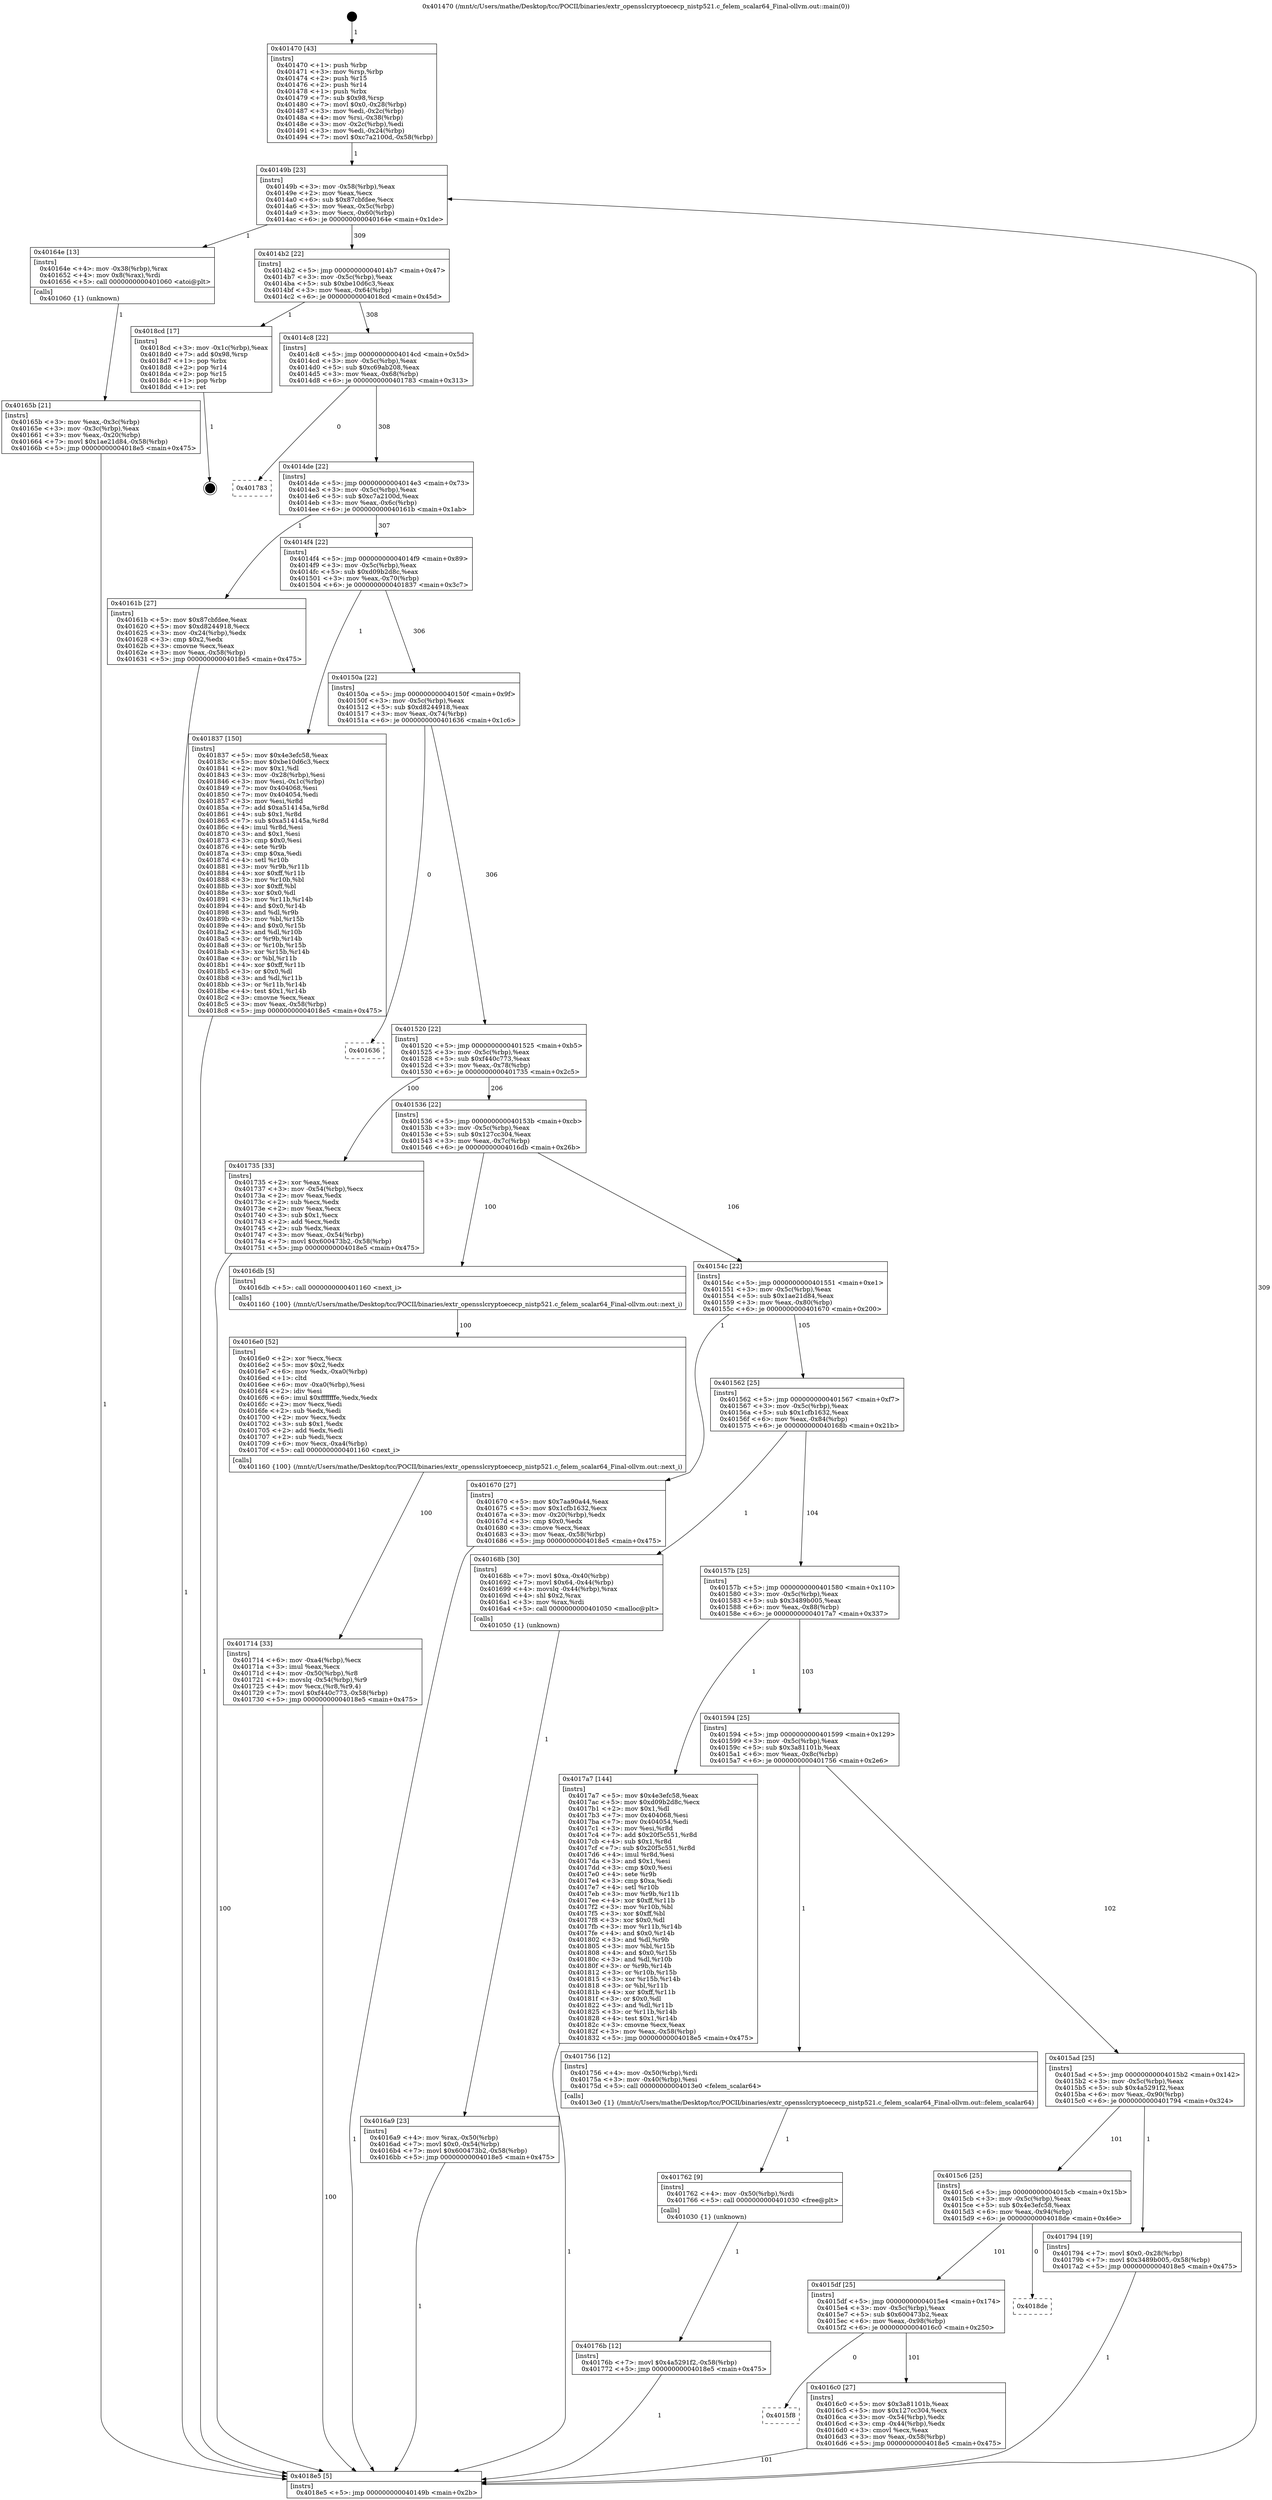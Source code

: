digraph "0x401470" {
  label = "0x401470 (/mnt/c/Users/mathe/Desktop/tcc/POCII/binaries/extr_opensslcryptoececp_nistp521.c_felem_scalar64_Final-ollvm.out::main(0))"
  labelloc = "t"
  node[shape=record]

  Entry [label="",width=0.3,height=0.3,shape=circle,fillcolor=black,style=filled]
  "0x40149b" [label="{
     0x40149b [23]\l
     | [instrs]\l
     &nbsp;&nbsp;0x40149b \<+3\>: mov -0x58(%rbp),%eax\l
     &nbsp;&nbsp;0x40149e \<+2\>: mov %eax,%ecx\l
     &nbsp;&nbsp;0x4014a0 \<+6\>: sub $0x87cbfdee,%ecx\l
     &nbsp;&nbsp;0x4014a6 \<+3\>: mov %eax,-0x5c(%rbp)\l
     &nbsp;&nbsp;0x4014a9 \<+3\>: mov %ecx,-0x60(%rbp)\l
     &nbsp;&nbsp;0x4014ac \<+6\>: je 000000000040164e \<main+0x1de\>\l
  }"]
  "0x40164e" [label="{
     0x40164e [13]\l
     | [instrs]\l
     &nbsp;&nbsp;0x40164e \<+4\>: mov -0x38(%rbp),%rax\l
     &nbsp;&nbsp;0x401652 \<+4\>: mov 0x8(%rax),%rdi\l
     &nbsp;&nbsp;0x401656 \<+5\>: call 0000000000401060 \<atoi@plt\>\l
     | [calls]\l
     &nbsp;&nbsp;0x401060 \{1\} (unknown)\l
  }"]
  "0x4014b2" [label="{
     0x4014b2 [22]\l
     | [instrs]\l
     &nbsp;&nbsp;0x4014b2 \<+5\>: jmp 00000000004014b7 \<main+0x47\>\l
     &nbsp;&nbsp;0x4014b7 \<+3\>: mov -0x5c(%rbp),%eax\l
     &nbsp;&nbsp;0x4014ba \<+5\>: sub $0xbe10d6c3,%eax\l
     &nbsp;&nbsp;0x4014bf \<+3\>: mov %eax,-0x64(%rbp)\l
     &nbsp;&nbsp;0x4014c2 \<+6\>: je 00000000004018cd \<main+0x45d\>\l
  }"]
  Exit [label="",width=0.3,height=0.3,shape=circle,fillcolor=black,style=filled,peripheries=2]
  "0x4018cd" [label="{
     0x4018cd [17]\l
     | [instrs]\l
     &nbsp;&nbsp;0x4018cd \<+3\>: mov -0x1c(%rbp),%eax\l
     &nbsp;&nbsp;0x4018d0 \<+7\>: add $0x98,%rsp\l
     &nbsp;&nbsp;0x4018d7 \<+1\>: pop %rbx\l
     &nbsp;&nbsp;0x4018d8 \<+2\>: pop %r14\l
     &nbsp;&nbsp;0x4018da \<+2\>: pop %r15\l
     &nbsp;&nbsp;0x4018dc \<+1\>: pop %rbp\l
     &nbsp;&nbsp;0x4018dd \<+1\>: ret\l
  }"]
  "0x4014c8" [label="{
     0x4014c8 [22]\l
     | [instrs]\l
     &nbsp;&nbsp;0x4014c8 \<+5\>: jmp 00000000004014cd \<main+0x5d\>\l
     &nbsp;&nbsp;0x4014cd \<+3\>: mov -0x5c(%rbp),%eax\l
     &nbsp;&nbsp;0x4014d0 \<+5\>: sub $0xc69ab208,%eax\l
     &nbsp;&nbsp;0x4014d5 \<+3\>: mov %eax,-0x68(%rbp)\l
     &nbsp;&nbsp;0x4014d8 \<+6\>: je 0000000000401783 \<main+0x313\>\l
  }"]
  "0x40176b" [label="{
     0x40176b [12]\l
     | [instrs]\l
     &nbsp;&nbsp;0x40176b \<+7\>: movl $0x4a5291f2,-0x58(%rbp)\l
     &nbsp;&nbsp;0x401772 \<+5\>: jmp 00000000004018e5 \<main+0x475\>\l
  }"]
  "0x401783" [label="{
     0x401783\l
  }", style=dashed]
  "0x4014de" [label="{
     0x4014de [22]\l
     | [instrs]\l
     &nbsp;&nbsp;0x4014de \<+5\>: jmp 00000000004014e3 \<main+0x73\>\l
     &nbsp;&nbsp;0x4014e3 \<+3\>: mov -0x5c(%rbp),%eax\l
     &nbsp;&nbsp;0x4014e6 \<+5\>: sub $0xc7a2100d,%eax\l
     &nbsp;&nbsp;0x4014eb \<+3\>: mov %eax,-0x6c(%rbp)\l
     &nbsp;&nbsp;0x4014ee \<+6\>: je 000000000040161b \<main+0x1ab\>\l
  }"]
  "0x401762" [label="{
     0x401762 [9]\l
     | [instrs]\l
     &nbsp;&nbsp;0x401762 \<+4\>: mov -0x50(%rbp),%rdi\l
     &nbsp;&nbsp;0x401766 \<+5\>: call 0000000000401030 \<free@plt\>\l
     | [calls]\l
     &nbsp;&nbsp;0x401030 \{1\} (unknown)\l
  }"]
  "0x40161b" [label="{
     0x40161b [27]\l
     | [instrs]\l
     &nbsp;&nbsp;0x40161b \<+5\>: mov $0x87cbfdee,%eax\l
     &nbsp;&nbsp;0x401620 \<+5\>: mov $0xd8244918,%ecx\l
     &nbsp;&nbsp;0x401625 \<+3\>: mov -0x24(%rbp),%edx\l
     &nbsp;&nbsp;0x401628 \<+3\>: cmp $0x2,%edx\l
     &nbsp;&nbsp;0x40162b \<+3\>: cmovne %ecx,%eax\l
     &nbsp;&nbsp;0x40162e \<+3\>: mov %eax,-0x58(%rbp)\l
     &nbsp;&nbsp;0x401631 \<+5\>: jmp 00000000004018e5 \<main+0x475\>\l
  }"]
  "0x4014f4" [label="{
     0x4014f4 [22]\l
     | [instrs]\l
     &nbsp;&nbsp;0x4014f4 \<+5\>: jmp 00000000004014f9 \<main+0x89\>\l
     &nbsp;&nbsp;0x4014f9 \<+3\>: mov -0x5c(%rbp),%eax\l
     &nbsp;&nbsp;0x4014fc \<+5\>: sub $0xd09b2d8c,%eax\l
     &nbsp;&nbsp;0x401501 \<+3\>: mov %eax,-0x70(%rbp)\l
     &nbsp;&nbsp;0x401504 \<+6\>: je 0000000000401837 \<main+0x3c7\>\l
  }"]
  "0x4018e5" [label="{
     0x4018e5 [5]\l
     | [instrs]\l
     &nbsp;&nbsp;0x4018e5 \<+5\>: jmp 000000000040149b \<main+0x2b\>\l
  }"]
  "0x401470" [label="{
     0x401470 [43]\l
     | [instrs]\l
     &nbsp;&nbsp;0x401470 \<+1\>: push %rbp\l
     &nbsp;&nbsp;0x401471 \<+3\>: mov %rsp,%rbp\l
     &nbsp;&nbsp;0x401474 \<+2\>: push %r15\l
     &nbsp;&nbsp;0x401476 \<+2\>: push %r14\l
     &nbsp;&nbsp;0x401478 \<+1\>: push %rbx\l
     &nbsp;&nbsp;0x401479 \<+7\>: sub $0x98,%rsp\l
     &nbsp;&nbsp;0x401480 \<+7\>: movl $0x0,-0x28(%rbp)\l
     &nbsp;&nbsp;0x401487 \<+3\>: mov %edi,-0x2c(%rbp)\l
     &nbsp;&nbsp;0x40148a \<+4\>: mov %rsi,-0x38(%rbp)\l
     &nbsp;&nbsp;0x40148e \<+3\>: mov -0x2c(%rbp),%edi\l
     &nbsp;&nbsp;0x401491 \<+3\>: mov %edi,-0x24(%rbp)\l
     &nbsp;&nbsp;0x401494 \<+7\>: movl $0xc7a2100d,-0x58(%rbp)\l
  }"]
  "0x40165b" [label="{
     0x40165b [21]\l
     | [instrs]\l
     &nbsp;&nbsp;0x40165b \<+3\>: mov %eax,-0x3c(%rbp)\l
     &nbsp;&nbsp;0x40165e \<+3\>: mov -0x3c(%rbp),%eax\l
     &nbsp;&nbsp;0x401661 \<+3\>: mov %eax,-0x20(%rbp)\l
     &nbsp;&nbsp;0x401664 \<+7\>: movl $0x1ae21d84,-0x58(%rbp)\l
     &nbsp;&nbsp;0x40166b \<+5\>: jmp 00000000004018e5 \<main+0x475\>\l
  }"]
  "0x401714" [label="{
     0x401714 [33]\l
     | [instrs]\l
     &nbsp;&nbsp;0x401714 \<+6\>: mov -0xa4(%rbp),%ecx\l
     &nbsp;&nbsp;0x40171a \<+3\>: imul %eax,%ecx\l
     &nbsp;&nbsp;0x40171d \<+4\>: mov -0x50(%rbp),%r8\l
     &nbsp;&nbsp;0x401721 \<+4\>: movslq -0x54(%rbp),%r9\l
     &nbsp;&nbsp;0x401725 \<+4\>: mov %ecx,(%r8,%r9,4)\l
     &nbsp;&nbsp;0x401729 \<+7\>: movl $0xf440c773,-0x58(%rbp)\l
     &nbsp;&nbsp;0x401730 \<+5\>: jmp 00000000004018e5 \<main+0x475\>\l
  }"]
  "0x401837" [label="{
     0x401837 [150]\l
     | [instrs]\l
     &nbsp;&nbsp;0x401837 \<+5\>: mov $0x4e3efc58,%eax\l
     &nbsp;&nbsp;0x40183c \<+5\>: mov $0xbe10d6c3,%ecx\l
     &nbsp;&nbsp;0x401841 \<+2\>: mov $0x1,%dl\l
     &nbsp;&nbsp;0x401843 \<+3\>: mov -0x28(%rbp),%esi\l
     &nbsp;&nbsp;0x401846 \<+3\>: mov %esi,-0x1c(%rbp)\l
     &nbsp;&nbsp;0x401849 \<+7\>: mov 0x404068,%esi\l
     &nbsp;&nbsp;0x401850 \<+7\>: mov 0x404054,%edi\l
     &nbsp;&nbsp;0x401857 \<+3\>: mov %esi,%r8d\l
     &nbsp;&nbsp;0x40185a \<+7\>: add $0xa514145a,%r8d\l
     &nbsp;&nbsp;0x401861 \<+4\>: sub $0x1,%r8d\l
     &nbsp;&nbsp;0x401865 \<+7\>: sub $0xa514145a,%r8d\l
     &nbsp;&nbsp;0x40186c \<+4\>: imul %r8d,%esi\l
     &nbsp;&nbsp;0x401870 \<+3\>: and $0x1,%esi\l
     &nbsp;&nbsp;0x401873 \<+3\>: cmp $0x0,%esi\l
     &nbsp;&nbsp;0x401876 \<+4\>: sete %r9b\l
     &nbsp;&nbsp;0x40187a \<+3\>: cmp $0xa,%edi\l
     &nbsp;&nbsp;0x40187d \<+4\>: setl %r10b\l
     &nbsp;&nbsp;0x401881 \<+3\>: mov %r9b,%r11b\l
     &nbsp;&nbsp;0x401884 \<+4\>: xor $0xff,%r11b\l
     &nbsp;&nbsp;0x401888 \<+3\>: mov %r10b,%bl\l
     &nbsp;&nbsp;0x40188b \<+3\>: xor $0xff,%bl\l
     &nbsp;&nbsp;0x40188e \<+3\>: xor $0x0,%dl\l
     &nbsp;&nbsp;0x401891 \<+3\>: mov %r11b,%r14b\l
     &nbsp;&nbsp;0x401894 \<+4\>: and $0x0,%r14b\l
     &nbsp;&nbsp;0x401898 \<+3\>: and %dl,%r9b\l
     &nbsp;&nbsp;0x40189b \<+3\>: mov %bl,%r15b\l
     &nbsp;&nbsp;0x40189e \<+4\>: and $0x0,%r15b\l
     &nbsp;&nbsp;0x4018a2 \<+3\>: and %dl,%r10b\l
     &nbsp;&nbsp;0x4018a5 \<+3\>: or %r9b,%r14b\l
     &nbsp;&nbsp;0x4018a8 \<+3\>: or %r10b,%r15b\l
     &nbsp;&nbsp;0x4018ab \<+3\>: xor %r15b,%r14b\l
     &nbsp;&nbsp;0x4018ae \<+3\>: or %bl,%r11b\l
     &nbsp;&nbsp;0x4018b1 \<+4\>: xor $0xff,%r11b\l
     &nbsp;&nbsp;0x4018b5 \<+3\>: or $0x0,%dl\l
     &nbsp;&nbsp;0x4018b8 \<+3\>: and %dl,%r11b\l
     &nbsp;&nbsp;0x4018bb \<+3\>: or %r11b,%r14b\l
     &nbsp;&nbsp;0x4018be \<+4\>: test $0x1,%r14b\l
     &nbsp;&nbsp;0x4018c2 \<+3\>: cmovne %ecx,%eax\l
     &nbsp;&nbsp;0x4018c5 \<+3\>: mov %eax,-0x58(%rbp)\l
     &nbsp;&nbsp;0x4018c8 \<+5\>: jmp 00000000004018e5 \<main+0x475\>\l
  }"]
  "0x40150a" [label="{
     0x40150a [22]\l
     | [instrs]\l
     &nbsp;&nbsp;0x40150a \<+5\>: jmp 000000000040150f \<main+0x9f\>\l
     &nbsp;&nbsp;0x40150f \<+3\>: mov -0x5c(%rbp),%eax\l
     &nbsp;&nbsp;0x401512 \<+5\>: sub $0xd8244918,%eax\l
     &nbsp;&nbsp;0x401517 \<+3\>: mov %eax,-0x74(%rbp)\l
     &nbsp;&nbsp;0x40151a \<+6\>: je 0000000000401636 \<main+0x1c6\>\l
  }"]
  "0x4016e0" [label="{
     0x4016e0 [52]\l
     | [instrs]\l
     &nbsp;&nbsp;0x4016e0 \<+2\>: xor %ecx,%ecx\l
     &nbsp;&nbsp;0x4016e2 \<+5\>: mov $0x2,%edx\l
     &nbsp;&nbsp;0x4016e7 \<+6\>: mov %edx,-0xa0(%rbp)\l
     &nbsp;&nbsp;0x4016ed \<+1\>: cltd\l
     &nbsp;&nbsp;0x4016ee \<+6\>: mov -0xa0(%rbp),%esi\l
     &nbsp;&nbsp;0x4016f4 \<+2\>: idiv %esi\l
     &nbsp;&nbsp;0x4016f6 \<+6\>: imul $0xfffffffe,%edx,%edx\l
     &nbsp;&nbsp;0x4016fc \<+2\>: mov %ecx,%edi\l
     &nbsp;&nbsp;0x4016fe \<+2\>: sub %edx,%edi\l
     &nbsp;&nbsp;0x401700 \<+2\>: mov %ecx,%edx\l
     &nbsp;&nbsp;0x401702 \<+3\>: sub $0x1,%edx\l
     &nbsp;&nbsp;0x401705 \<+2\>: add %edx,%edi\l
     &nbsp;&nbsp;0x401707 \<+2\>: sub %edi,%ecx\l
     &nbsp;&nbsp;0x401709 \<+6\>: mov %ecx,-0xa4(%rbp)\l
     &nbsp;&nbsp;0x40170f \<+5\>: call 0000000000401160 \<next_i\>\l
     | [calls]\l
     &nbsp;&nbsp;0x401160 \{100\} (/mnt/c/Users/mathe/Desktop/tcc/POCII/binaries/extr_opensslcryptoececp_nistp521.c_felem_scalar64_Final-ollvm.out::next_i)\l
  }"]
  "0x401636" [label="{
     0x401636\l
  }", style=dashed]
  "0x401520" [label="{
     0x401520 [22]\l
     | [instrs]\l
     &nbsp;&nbsp;0x401520 \<+5\>: jmp 0000000000401525 \<main+0xb5\>\l
     &nbsp;&nbsp;0x401525 \<+3\>: mov -0x5c(%rbp),%eax\l
     &nbsp;&nbsp;0x401528 \<+5\>: sub $0xf440c773,%eax\l
     &nbsp;&nbsp;0x40152d \<+3\>: mov %eax,-0x78(%rbp)\l
     &nbsp;&nbsp;0x401530 \<+6\>: je 0000000000401735 \<main+0x2c5\>\l
  }"]
  "0x4015f8" [label="{
     0x4015f8\l
  }", style=dashed]
  "0x401735" [label="{
     0x401735 [33]\l
     | [instrs]\l
     &nbsp;&nbsp;0x401735 \<+2\>: xor %eax,%eax\l
     &nbsp;&nbsp;0x401737 \<+3\>: mov -0x54(%rbp),%ecx\l
     &nbsp;&nbsp;0x40173a \<+2\>: mov %eax,%edx\l
     &nbsp;&nbsp;0x40173c \<+2\>: sub %ecx,%edx\l
     &nbsp;&nbsp;0x40173e \<+2\>: mov %eax,%ecx\l
     &nbsp;&nbsp;0x401740 \<+3\>: sub $0x1,%ecx\l
     &nbsp;&nbsp;0x401743 \<+2\>: add %ecx,%edx\l
     &nbsp;&nbsp;0x401745 \<+2\>: sub %edx,%eax\l
     &nbsp;&nbsp;0x401747 \<+3\>: mov %eax,-0x54(%rbp)\l
     &nbsp;&nbsp;0x40174a \<+7\>: movl $0x600473b2,-0x58(%rbp)\l
     &nbsp;&nbsp;0x401751 \<+5\>: jmp 00000000004018e5 \<main+0x475\>\l
  }"]
  "0x401536" [label="{
     0x401536 [22]\l
     | [instrs]\l
     &nbsp;&nbsp;0x401536 \<+5\>: jmp 000000000040153b \<main+0xcb\>\l
     &nbsp;&nbsp;0x40153b \<+3\>: mov -0x5c(%rbp),%eax\l
     &nbsp;&nbsp;0x40153e \<+5\>: sub $0x127cc304,%eax\l
     &nbsp;&nbsp;0x401543 \<+3\>: mov %eax,-0x7c(%rbp)\l
     &nbsp;&nbsp;0x401546 \<+6\>: je 00000000004016db \<main+0x26b\>\l
  }"]
  "0x4016c0" [label="{
     0x4016c0 [27]\l
     | [instrs]\l
     &nbsp;&nbsp;0x4016c0 \<+5\>: mov $0x3a81101b,%eax\l
     &nbsp;&nbsp;0x4016c5 \<+5\>: mov $0x127cc304,%ecx\l
     &nbsp;&nbsp;0x4016ca \<+3\>: mov -0x54(%rbp),%edx\l
     &nbsp;&nbsp;0x4016cd \<+3\>: cmp -0x44(%rbp),%edx\l
     &nbsp;&nbsp;0x4016d0 \<+3\>: cmovl %ecx,%eax\l
     &nbsp;&nbsp;0x4016d3 \<+3\>: mov %eax,-0x58(%rbp)\l
     &nbsp;&nbsp;0x4016d6 \<+5\>: jmp 00000000004018e5 \<main+0x475\>\l
  }"]
  "0x4016db" [label="{
     0x4016db [5]\l
     | [instrs]\l
     &nbsp;&nbsp;0x4016db \<+5\>: call 0000000000401160 \<next_i\>\l
     | [calls]\l
     &nbsp;&nbsp;0x401160 \{100\} (/mnt/c/Users/mathe/Desktop/tcc/POCII/binaries/extr_opensslcryptoececp_nistp521.c_felem_scalar64_Final-ollvm.out::next_i)\l
  }"]
  "0x40154c" [label="{
     0x40154c [22]\l
     | [instrs]\l
     &nbsp;&nbsp;0x40154c \<+5\>: jmp 0000000000401551 \<main+0xe1\>\l
     &nbsp;&nbsp;0x401551 \<+3\>: mov -0x5c(%rbp),%eax\l
     &nbsp;&nbsp;0x401554 \<+5\>: sub $0x1ae21d84,%eax\l
     &nbsp;&nbsp;0x401559 \<+3\>: mov %eax,-0x80(%rbp)\l
     &nbsp;&nbsp;0x40155c \<+6\>: je 0000000000401670 \<main+0x200\>\l
  }"]
  "0x4015df" [label="{
     0x4015df [25]\l
     | [instrs]\l
     &nbsp;&nbsp;0x4015df \<+5\>: jmp 00000000004015e4 \<main+0x174\>\l
     &nbsp;&nbsp;0x4015e4 \<+3\>: mov -0x5c(%rbp),%eax\l
     &nbsp;&nbsp;0x4015e7 \<+5\>: sub $0x600473b2,%eax\l
     &nbsp;&nbsp;0x4015ec \<+6\>: mov %eax,-0x98(%rbp)\l
     &nbsp;&nbsp;0x4015f2 \<+6\>: je 00000000004016c0 \<main+0x250\>\l
  }"]
  "0x401670" [label="{
     0x401670 [27]\l
     | [instrs]\l
     &nbsp;&nbsp;0x401670 \<+5\>: mov $0x7aa90a44,%eax\l
     &nbsp;&nbsp;0x401675 \<+5\>: mov $0x1cfb1632,%ecx\l
     &nbsp;&nbsp;0x40167a \<+3\>: mov -0x20(%rbp),%edx\l
     &nbsp;&nbsp;0x40167d \<+3\>: cmp $0x0,%edx\l
     &nbsp;&nbsp;0x401680 \<+3\>: cmove %ecx,%eax\l
     &nbsp;&nbsp;0x401683 \<+3\>: mov %eax,-0x58(%rbp)\l
     &nbsp;&nbsp;0x401686 \<+5\>: jmp 00000000004018e5 \<main+0x475\>\l
  }"]
  "0x401562" [label="{
     0x401562 [25]\l
     | [instrs]\l
     &nbsp;&nbsp;0x401562 \<+5\>: jmp 0000000000401567 \<main+0xf7\>\l
     &nbsp;&nbsp;0x401567 \<+3\>: mov -0x5c(%rbp),%eax\l
     &nbsp;&nbsp;0x40156a \<+5\>: sub $0x1cfb1632,%eax\l
     &nbsp;&nbsp;0x40156f \<+6\>: mov %eax,-0x84(%rbp)\l
     &nbsp;&nbsp;0x401575 \<+6\>: je 000000000040168b \<main+0x21b\>\l
  }"]
  "0x4018de" [label="{
     0x4018de\l
  }", style=dashed]
  "0x40168b" [label="{
     0x40168b [30]\l
     | [instrs]\l
     &nbsp;&nbsp;0x40168b \<+7\>: movl $0xa,-0x40(%rbp)\l
     &nbsp;&nbsp;0x401692 \<+7\>: movl $0x64,-0x44(%rbp)\l
     &nbsp;&nbsp;0x401699 \<+4\>: movslq -0x44(%rbp),%rax\l
     &nbsp;&nbsp;0x40169d \<+4\>: shl $0x2,%rax\l
     &nbsp;&nbsp;0x4016a1 \<+3\>: mov %rax,%rdi\l
     &nbsp;&nbsp;0x4016a4 \<+5\>: call 0000000000401050 \<malloc@plt\>\l
     | [calls]\l
     &nbsp;&nbsp;0x401050 \{1\} (unknown)\l
  }"]
  "0x40157b" [label="{
     0x40157b [25]\l
     | [instrs]\l
     &nbsp;&nbsp;0x40157b \<+5\>: jmp 0000000000401580 \<main+0x110\>\l
     &nbsp;&nbsp;0x401580 \<+3\>: mov -0x5c(%rbp),%eax\l
     &nbsp;&nbsp;0x401583 \<+5\>: sub $0x3489b005,%eax\l
     &nbsp;&nbsp;0x401588 \<+6\>: mov %eax,-0x88(%rbp)\l
     &nbsp;&nbsp;0x40158e \<+6\>: je 00000000004017a7 \<main+0x337\>\l
  }"]
  "0x4016a9" [label="{
     0x4016a9 [23]\l
     | [instrs]\l
     &nbsp;&nbsp;0x4016a9 \<+4\>: mov %rax,-0x50(%rbp)\l
     &nbsp;&nbsp;0x4016ad \<+7\>: movl $0x0,-0x54(%rbp)\l
     &nbsp;&nbsp;0x4016b4 \<+7\>: movl $0x600473b2,-0x58(%rbp)\l
     &nbsp;&nbsp;0x4016bb \<+5\>: jmp 00000000004018e5 \<main+0x475\>\l
  }"]
  "0x4015c6" [label="{
     0x4015c6 [25]\l
     | [instrs]\l
     &nbsp;&nbsp;0x4015c6 \<+5\>: jmp 00000000004015cb \<main+0x15b\>\l
     &nbsp;&nbsp;0x4015cb \<+3\>: mov -0x5c(%rbp),%eax\l
     &nbsp;&nbsp;0x4015ce \<+5\>: sub $0x4e3efc58,%eax\l
     &nbsp;&nbsp;0x4015d3 \<+6\>: mov %eax,-0x94(%rbp)\l
     &nbsp;&nbsp;0x4015d9 \<+6\>: je 00000000004018de \<main+0x46e\>\l
  }"]
  "0x4017a7" [label="{
     0x4017a7 [144]\l
     | [instrs]\l
     &nbsp;&nbsp;0x4017a7 \<+5\>: mov $0x4e3efc58,%eax\l
     &nbsp;&nbsp;0x4017ac \<+5\>: mov $0xd09b2d8c,%ecx\l
     &nbsp;&nbsp;0x4017b1 \<+2\>: mov $0x1,%dl\l
     &nbsp;&nbsp;0x4017b3 \<+7\>: mov 0x404068,%esi\l
     &nbsp;&nbsp;0x4017ba \<+7\>: mov 0x404054,%edi\l
     &nbsp;&nbsp;0x4017c1 \<+3\>: mov %esi,%r8d\l
     &nbsp;&nbsp;0x4017c4 \<+7\>: add $0x20f5c551,%r8d\l
     &nbsp;&nbsp;0x4017cb \<+4\>: sub $0x1,%r8d\l
     &nbsp;&nbsp;0x4017cf \<+7\>: sub $0x20f5c551,%r8d\l
     &nbsp;&nbsp;0x4017d6 \<+4\>: imul %r8d,%esi\l
     &nbsp;&nbsp;0x4017da \<+3\>: and $0x1,%esi\l
     &nbsp;&nbsp;0x4017dd \<+3\>: cmp $0x0,%esi\l
     &nbsp;&nbsp;0x4017e0 \<+4\>: sete %r9b\l
     &nbsp;&nbsp;0x4017e4 \<+3\>: cmp $0xa,%edi\l
     &nbsp;&nbsp;0x4017e7 \<+4\>: setl %r10b\l
     &nbsp;&nbsp;0x4017eb \<+3\>: mov %r9b,%r11b\l
     &nbsp;&nbsp;0x4017ee \<+4\>: xor $0xff,%r11b\l
     &nbsp;&nbsp;0x4017f2 \<+3\>: mov %r10b,%bl\l
     &nbsp;&nbsp;0x4017f5 \<+3\>: xor $0xff,%bl\l
     &nbsp;&nbsp;0x4017f8 \<+3\>: xor $0x0,%dl\l
     &nbsp;&nbsp;0x4017fb \<+3\>: mov %r11b,%r14b\l
     &nbsp;&nbsp;0x4017fe \<+4\>: and $0x0,%r14b\l
     &nbsp;&nbsp;0x401802 \<+3\>: and %dl,%r9b\l
     &nbsp;&nbsp;0x401805 \<+3\>: mov %bl,%r15b\l
     &nbsp;&nbsp;0x401808 \<+4\>: and $0x0,%r15b\l
     &nbsp;&nbsp;0x40180c \<+3\>: and %dl,%r10b\l
     &nbsp;&nbsp;0x40180f \<+3\>: or %r9b,%r14b\l
     &nbsp;&nbsp;0x401812 \<+3\>: or %r10b,%r15b\l
     &nbsp;&nbsp;0x401815 \<+3\>: xor %r15b,%r14b\l
     &nbsp;&nbsp;0x401818 \<+3\>: or %bl,%r11b\l
     &nbsp;&nbsp;0x40181b \<+4\>: xor $0xff,%r11b\l
     &nbsp;&nbsp;0x40181f \<+3\>: or $0x0,%dl\l
     &nbsp;&nbsp;0x401822 \<+3\>: and %dl,%r11b\l
     &nbsp;&nbsp;0x401825 \<+3\>: or %r11b,%r14b\l
     &nbsp;&nbsp;0x401828 \<+4\>: test $0x1,%r14b\l
     &nbsp;&nbsp;0x40182c \<+3\>: cmovne %ecx,%eax\l
     &nbsp;&nbsp;0x40182f \<+3\>: mov %eax,-0x58(%rbp)\l
     &nbsp;&nbsp;0x401832 \<+5\>: jmp 00000000004018e5 \<main+0x475\>\l
  }"]
  "0x401594" [label="{
     0x401594 [25]\l
     | [instrs]\l
     &nbsp;&nbsp;0x401594 \<+5\>: jmp 0000000000401599 \<main+0x129\>\l
     &nbsp;&nbsp;0x401599 \<+3\>: mov -0x5c(%rbp),%eax\l
     &nbsp;&nbsp;0x40159c \<+5\>: sub $0x3a81101b,%eax\l
     &nbsp;&nbsp;0x4015a1 \<+6\>: mov %eax,-0x8c(%rbp)\l
     &nbsp;&nbsp;0x4015a7 \<+6\>: je 0000000000401756 \<main+0x2e6\>\l
  }"]
  "0x401794" [label="{
     0x401794 [19]\l
     | [instrs]\l
     &nbsp;&nbsp;0x401794 \<+7\>: movl $0x0,-0x28(%rbp)\l
     &nbsp;&nbsp;0x40179b \<+7\>: movl $0x3489b005,-0x58(%rbp)\l
     &nbsp;&nbsp;0x4017a2 \<+5\>: jmp 00000000004018e5 \<main+0x475\>\l
  }"]
  "0x401756" [label="{
     0x401756 [12]\l
     | [instrs]\l
     &nbsp;&nbsp;0x401756 \<+4\>: mov -0x50(%rbp),%rdi\l
     &nbsp;&nbsp;0x40175a \<+3\>: mov -0x40(%rbp),%esi\l
     &nbsp;&nbsp;0x40175d \<+5\>: call 00000000004013e0 \<felem_scalar64\>\l
     | [calls]\l
     &nbsp;&nbsp;0x4013e0 \{1\} (/mnt/c/Users/mathe/Desktop/tcc/POCII/binaries/extr_opensslcryptoececp_nistp521.c_felem_scalar64_Final-ollvm.out::felem_scalar64)\l
  }"]
  "0x4015ad" [label="{
     0x4015ad [25]\l
     | [instrs]\l
     &nbsp;&nbsp;0x4015ad \<+5\>: jmp 00000000004015b2 \<main+0x142\>\l
     &nbsp;&nbsp;0x4015b2 \<+3\>: mov -0x5c(%rbp),%eax\l
     &nbsp;&nbsp;0x4015b5 \<+5\>: sub $0x4a5291f2,%eax\l
     &nbsp;&nbsp;0x4015ba \<+6\>: mov %eax,-0x90(%rbp)\l
     &nbsp;&nbsp;0x4015c0 \<+6\>: je 0000000000401794 \<main+0x324\>\l
  }"]
  Entry -> "0x401470" [label=" 1"]
  "0x40149b" -> "0x40164e" [label=" 1"]
  "0x40149b" -> "0x4014b2" [label=" 309"]
  "0x4018cd" -> Exit [label=" 1"]
  "0x4014b2" -> "0x4018cd" [label=" 1"]
  "0x4014b2" -> "0x4014c8" [label=" 308"]
  "0x401837" -> "0x4018e5" [label=" 1"]
  "0x4014c8" -> "0x401783" [label=" 0"]
  "0x4014c8" -> "0x4014de" [label=" 308"]
  "0x4017a7" -> "0x4018e5" [label=" 1"]
  "0x4014de" -> "0x40161b" [label=" 1"]
  "0x4014de" -> "0x4014f4" [label=" 307"]
  "0x40161b" -> "0x4018e5" [label=" 1"]
  "0x401470" -> "0x40149b" [label=" 1"]
  "0x4018e5" -> "0x40149b" [label=" 309"]
  "0x40164e" -> "0x40165b" [label=" 1"]
  "0x40165b" -> "0x4018e5" [label=" 1"]
  "0x401794" -> "0x4018e5" [label=" 1"]
  "0x4014f4" -> "0x401837" [label=" 1"]
  "0x4014f4" -> "0x40150a" [label=" 306"]
  "0x40176b" -> "0x4018e5" [label=" 1"]
  "0x40150a" -> "0x401636" [label=" 0"]
  "0x40150a" -> "0x401520" [label=" 306"]
  "0x401762" -> "0x40176b" [label=" 1"]
  "0x401520" -> "0x401735" [label=" 100"]
  "0x401520" -> "0x401536" [label=" 206"]
  "0x401756" -> "0x401762" [label=" 1"]
  "0x401536" -> "0x4016db" [label=" 100"]
  "0x401536" -> "0x40154c" [label=" 106"]
  "0x401735" -> "0x4018e5" [label=" 100"]
  "0x40154c" -> "0x401670" [label=" 1"]
  "0x40154c" -> "0x401562" [label=" 105"]
  "0x401670" -> "0x4018e5" [label=" 1"]
  "0x4016e0" -> "0x401714" [label=" 100"]
  "0x401562" -> "0x40168b" [label=" 1"]
  "0x401562" -> "0x40157b" [label=" 104"]
  "0x40168b" -> "0x4016a9" [label=" 1"]
  "0x4016a9" -> "0x4018e5" [label=" 1"]
  "0x4016db" -> "0x4016e0" [label=" 100"]
  "0x40157b" -> "0x4017a7" [label=" 1"]
  "0x40157b" -> "0x401594" [label=" 103"]
  "0x4015df" -> "0x4015f8" [label=" 0"]
  "0x401594" -> "0x401756" [label=" 1"]
  "0x401594" -> "0x4015ad" [label=" 102"]
  "0x4015df" -> "0x4016c0" [label=" 101"]
  "0x4015ad" -> "0x401794" [label=" 1"]
  "0x4015ad" -> "0x4015c6" [label=" 101"]
  "0x4016c0" -> "0x4018e5" [label=" 101"]
  "0x4015c6" -> "0x4018de" [label=" 0"]
  "0x4015c6" -> "0x4015df" [label=" 101"]
  "0x401714" -> "0x4018e5" [label=" 100"]
}
